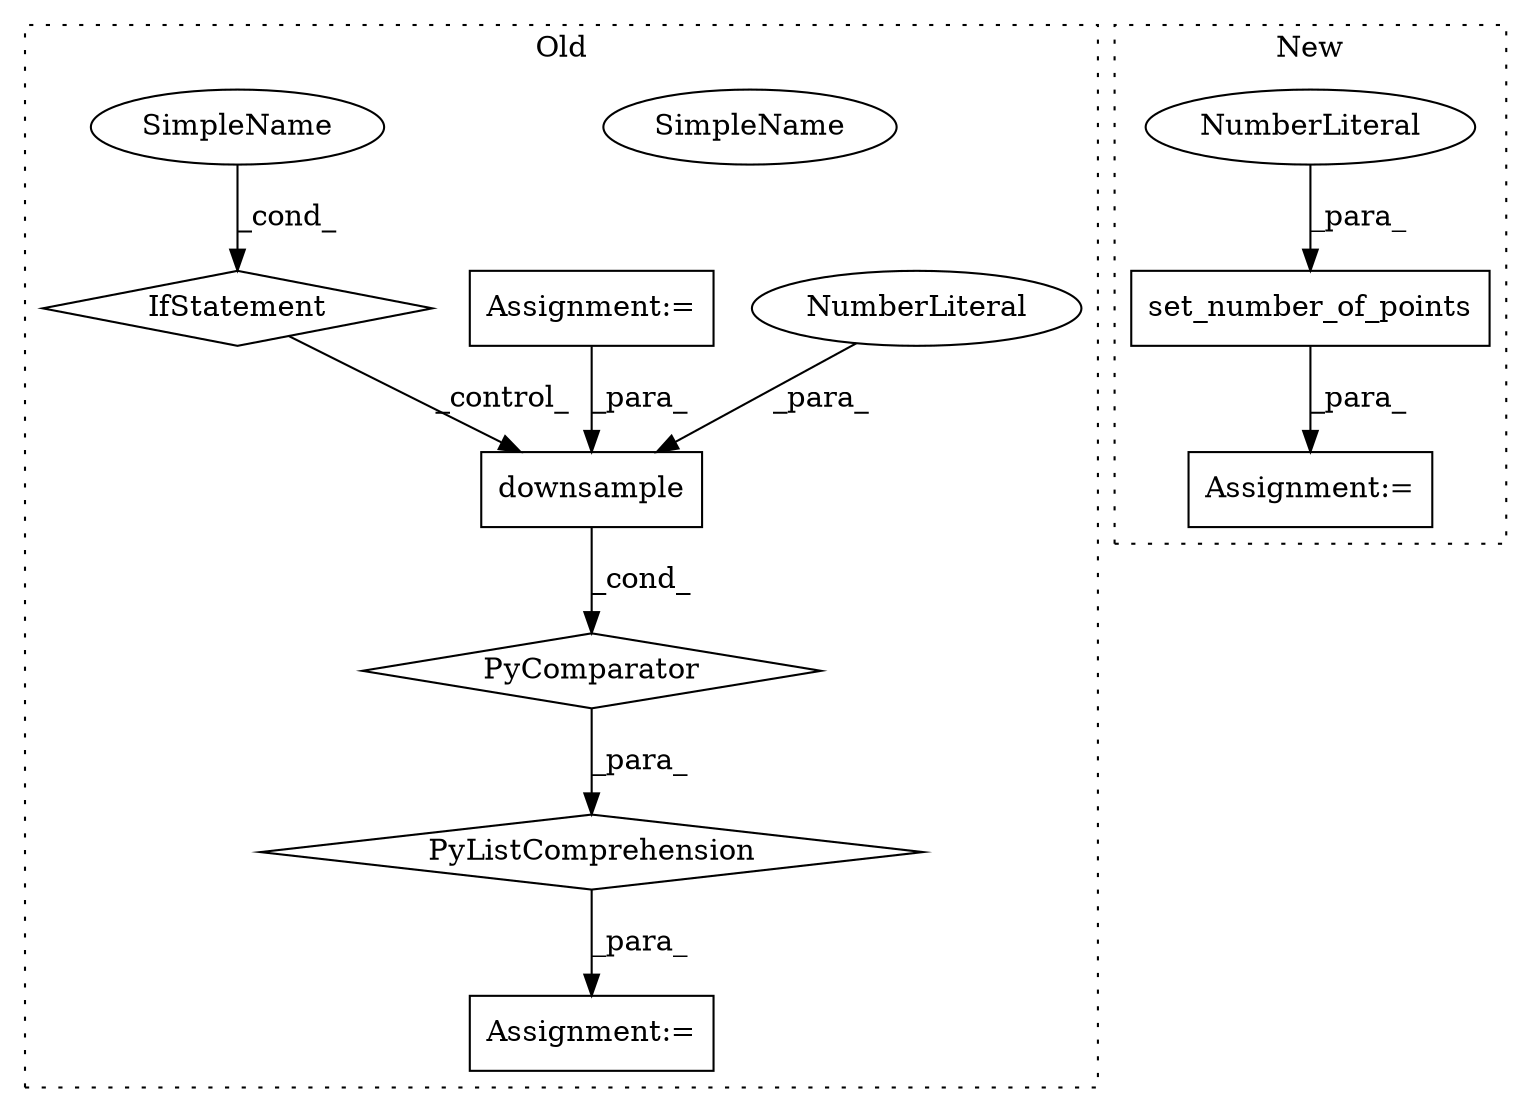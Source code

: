 digraph G {
subgraph cluster0 {
1 [label="IfStatement" a="25" s="5377" l="29" shape="diamond"];
4 [label="downsample" a="32" s="5302,5318" l="11,1" shape="box"];
5 [label="PyComparator" a="113" s="5377" l="29" shape="diamond"];
6 [label="NumberLiteral" a="34" s="5315" l="3" shape="ellipse"];
8 [label="SimpleName" a="42" s="5401" l="5" shape="ellipse"];
9 [label="Assignment:=" a="7" s="5377" l="29" shape="box"];
10 [label="Assignment:=" a="7" s="5290" l="12" shape="box"];
11 [label="PyListComprehension" a="109" s="5302" l="112" shape="diamond"];
12 [label="SimpleName" a="42" s="5401" l="5" shape="ellipse"];
label = "Old";
style="dotted";
}
subgraph cluster1 {
2 [label="set_number_of_points" a="32" s="5167,5205" l="21,1" shape="box"];
3 [label="Assignment:=" a="7" s="5166" l="1" shape="box"];
7 [label="NumberLiteral" a="34" s="5202" l="3" shape="ellipse"];
label = "New";
style="dotted";
}
1 -> 4 [label="_control_"];
2 -> 3 [label="_para_"];
4 -> 5 [label="_cond_"];
5 -> 11 [label="_para_"];
6 -> 4 [label="_para_"];
7 -> 2 [label="_para_"];
9 -> 4 [label="_para_"];
11 -> 10 [label="_para_"];
12 -> 1 [label="_cond_"];
}